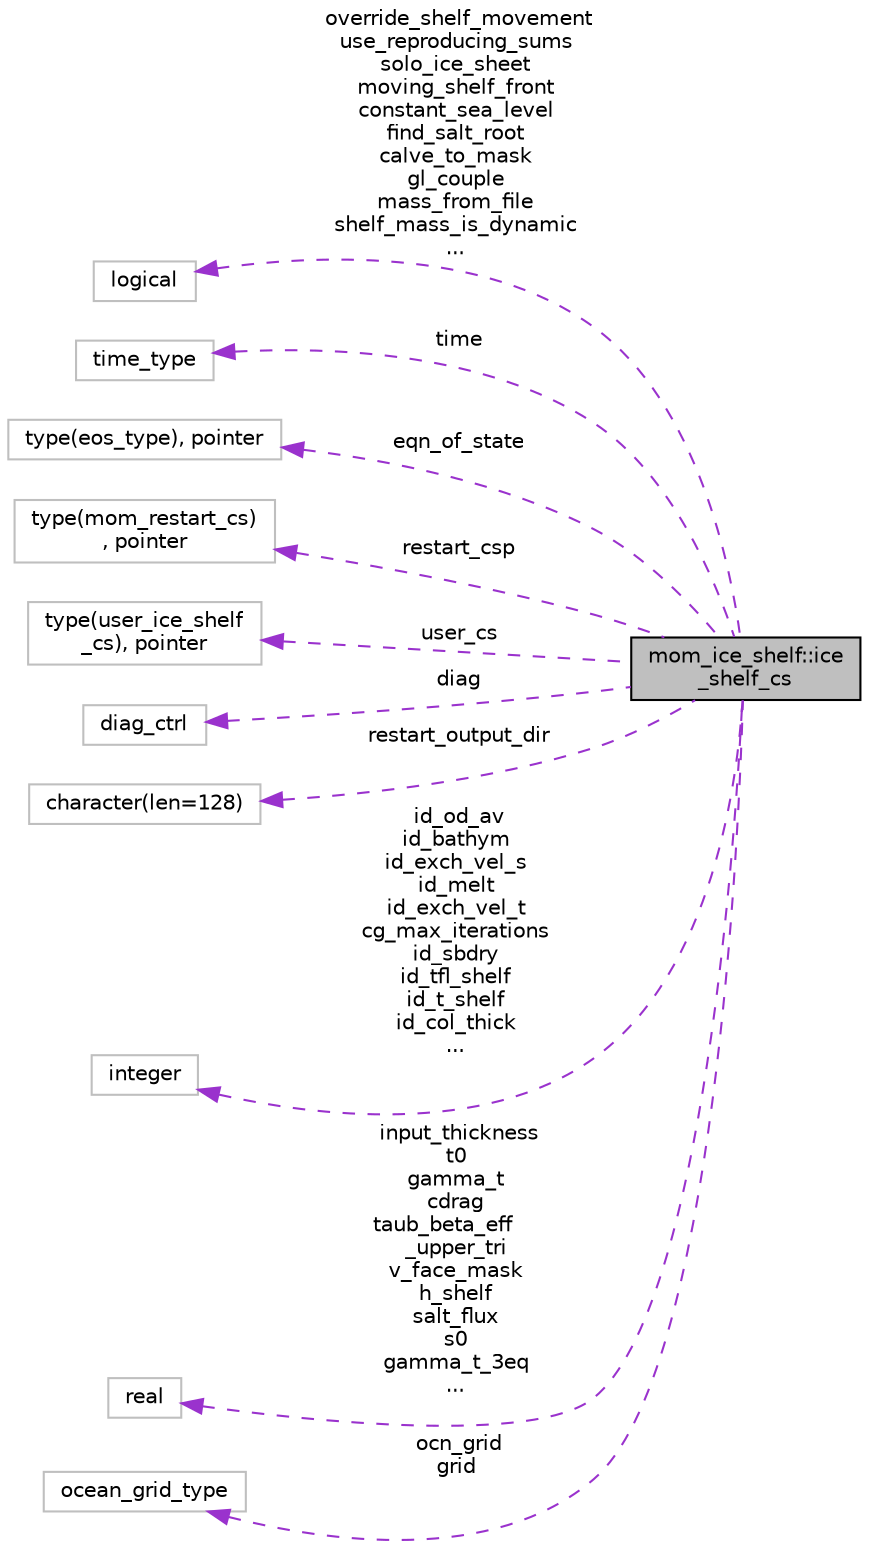 digraph "mom_ice_shelf::ice_shelf_cs"
{
 // INTERACTIVE_SVG=YES
  edge [fontname="Helvetica",fontsize="10",labelfontname="Helvetica",labelfontsize="10"];
  node [fontname="Helvetica",fontsize="10",shape=record];
  rankdir="LR";
  Node1 [label="mom_ice_shelf::ice\l_shelf_cs",height=0.2,width=0.4,color="black", fillcolor="grey75", style="filled", fontcolor="black"];
  Node2 -> Node1 [dir="back",color="darkorchid3",fontsize="10",style="dashed",label=" override_shelf_movement\nuse_reproducing_sums\nsolo_ice_sheet\nmoving_shelf_front\nconstant_sea_level\nfind_salt_root\ncalve_to_mask\ngl_couple\nmass_from_file\nshelf_mass_is_dynamic\n..." ,fontname="Helvetica"];
  Node2 [label="logical",height=0.2,width=0.4,color="grey75", fillcolor="white", style="filled"];
  Node3 -> Node1 [dir="back",color="darkorchid3",fontsize="10",style="dashed",label=" time" ,fontname="Helvetica"];
  Node3 [label="time_type",height=0.2,width=0.4,color="grey75", fillcolor="white", style="filled"];
  Node4 -> Node1 [dir="back",color="darkorchid3",fontsize="10",style="dashed",label=" eqn_of_state" ,fontname="Helvetica"];
  Node4 [label="type(eos_type), pointer",height=0.2,width=0.4,color="grey75", fillcolor="white", style="filled"];
  Node5 -> Node1 [dir="back",color="darkorchid3",fontsize="10",style="dashed",label=" restart_csp" ,fontname="Helvetica"];
  Node5 [label="type(mom_restart_cs)\l, pointer",height=0.2,width=0.4,color="grey75", fillcolor="white", style="filled"];
  Node6 -> Node1 [dir="back",color="darkorchid3",fontsize="10",style="dashed",label=" user_cs" ,fontname="Helvetica"];
  Node6 [label="type(user_ice_shelf\l_cs), pointer",height=0.2,width=0.4,color="grey75", fillcolor="white", style="filled"];
  Node7 -> Node1 [dir="back",color="darkorchid3",fontsize="10",style="dashed",label=" diag" ,fontname="Helvetica"];
  Node7 [label="diag_ctrl",height=0.2,width=0.4,color="grey75", fillcolor="white", style="filled"];
  Node8 -> Node1 [dir="back",color="darkorchid3",fontsize="10",style="dashed",label=" restart_output_dir" ,fontname="Helvetica"];
  Node8 [label="character(len=128)",height=0.2,width=0.4,color="grey75", fillcolor="white", style="filled"];
  Node9 -> Node1 [dir="back",color="darkorchid3",fontsize="10",style="dashed",label=" id_od_av\nid_bathym\nid_exch_vel_s\nid_melt\nid_exch_vel_t\ncg_max_iterations\nid_sbdry\nid_tfl_shelf\nid_t_shelf\nid_col_thick\n..." ,fontname="Helvetica"];
  Node9 [label="integer",height=0.2,width=0.4,color="grey75", fillcolor="white", style="filled"];
  Node10 -> Node1 [dir="back",color="darkorchid3",fontsize="10",style="dashed",label=" input_thickness\nt0\ngamma_t\ncdrag\ntaub_beta_eff\l_upper_tri\nv_face_mask\nh_shelf\nsalt_flux\ns0\ngamma_t_3eq\n..." ,fontname="Helvetica"];
  Node10 [label="real",height=0.2,width=0.4,color="grey75", fillcolor="white", style="filled"];
  Node11 -> Node1 [dir="back",color="darkorchid3",fontsize="10",style="dashed",label=" ocn_grid\ngrid" ,fontname="Helvetica"];
  Node11 [label="ocean_grid_type",height=0.2,width=0.4,color="grey75", fillcolor="white", style="filled"];
}
